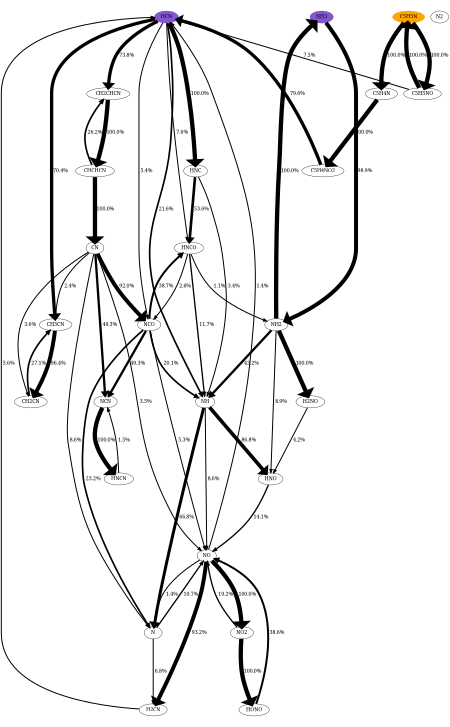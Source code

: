 digraph {
    graph [b="0,0,1558,558", rankdir=TB, center=true, splines=True, size="3,5!", dpi=400, ratio="fill"];
	NO -> N [label=" 1.4%" fontcolor=black fontname=serif fontsize=16 penwidth=3]
	NO -> NO2 [label=" 100.0%" fontcolor=black fontname=serif fontsize=16 penwidth=13]
	NO -> HCN [label=" 1.4%" fontcolor=black fontname=serif fontsize=16 penwidth=3]
	NO -> H2CN [label=" 93.2%" fontcolor=black fontname=serif fontsize=16 penwidth=12]
	HCN -> NH [label=" 21.6%" fontcolor=black fontname=serif fontsize=16 penwidth=5]
	HCN -> HNC [label=" 100.0%" fontcolor=black fontname=serif fontsize=16 penwidth=13]
	HCN -> HNCO [label=" 7.6%" fontcolor=black fontname=serif fontsize=16 penwidth=3]
	HCN -> NCO [label=" 5.4%" fontcolor=black fontname=serif fontsize=16 penwidth=3]
	HCN -> CH2CHCN [label=" 73.8%" fontcolor=black fontname=serif fontsize=16 penwidth=10]
	HCN -> CH3CN [label=" 70.4%" fontcolor=black fontname=serif fontsize=16 penwidth=10]
	N -> NO [label=" 10.7%" fontcolor=black fontname=serif fontsize=16 penwidth=4]
	N -> H2CN [label=" 6.8%" fontcolor=black fontname=serif fontsize=16 penwidth=3]
	H2CN -> HCN [label=" 5.6%" fontcolor=black fontname=serif fontsize=16 penwidth=3]
	C5H5N -> C5H4N [label=" 100.0%" fontcolor=black fontname=serif fontsize=16 penwidth=13]
	C5H5N -> C5H5NO [label=" 100.0%" fontcolor=black fontname=serif fontsize=16 penwidth=13]
	NO2 -> HONO [label=" 100.0%" fontcolor=black fontname=serif fontsize=16 penwidth=13]
	NO2 -> NO [label=" 19.2%" fontcolor=black fontname=serif fontsize=16 penwidth=4]
	NH3 -> NH2 [label=" 98.9%" fontcolor=black fontname=serif fontsize=16 penwidth=12]
	NH -> HNO [label=" 86.8%" fontcolor=black fontname=serif fontsize=16 penwidth=11]
	NH -> N [label=" 66.8%" fontcolor=black fontname=serif fontsize=16 penwidth=9]
	NH -> NO [label=" 8.6%" fontcolor=black fontname=serif fontsize=16 penwidth=3]
	HNC -> NH [label=" 3.4%" fontcolor=black fontname=serif fontsize=16 penwidth=3]
	HNC -> HNCO [label=" 53.6%" fontcolor=black fontname=serif fontsize=16 penwidth=8]
	HNCO -> NH2 [label=" 1.1%" fontcolor=black fontname=serif fontsize=16 penwidth=3]
	HNCO -> NH [label=" 11.7%" fontcolor=black fontname=serif fontsize=16 penwidth=4]
	HNCO -> NCO [label=" 2.6%" fontcolor=black fontname=serif fontsize=16 penwidth=3]
	NCO -> NH [label=" 20.1%" fontcolor=black fontname=serif fontsize=16 penwidth=5]
	NCO -> N [label=" 23.2%" fontcolor=black fontname=serif fontsize=16 penwidth=5]
	NCO -> NO [label=" 5.3%" fontcolor=black fontname=serif fontsize=16 penwidth=3]
	NCO -> HNCO [label=" 38.7%" fontcolor=black fontname=serif fontsize=16 penwidth=6]
	NCO -> NCN [label=" 49.3%" fontcolor=black fontname=serif fontsize=16 penwidth=7]
	CH2CHCN -> CHCHCN [label=" 100.0%" fontcolor=black fontname=serif fontsize=16 penwidth=13]
	CH3CN -> CH2CN [label=" 96.4%" fontcolor=black fontname=serif fontsize=16 penwidth=12]
	C5H4N -> C5H4NO2 [label=" 100.0%" fontcolor=black fontname=serif fontsize=16 penwidth=13]
	C5H5NO -> HCN [label=" 7.5%" fontcolor=black fontname=serif fontsize=16 penwidth=3]
	C5H5NO -> C5H5N [label=" 100.0%" fontcolor=black fontname=serif fontsize=16 penwidth=13]
	HONO -> NO [label=" 38.6%" fontcolor=black fontname=serif fontsize=16 penwidth=6]
	NH2 -> NH [label=" 43.2%" fontcolor=black fontname=serif fontsize=16 penwidth=7]
	NH2 -> HNO [label=" 8.9%" fontcolor=black fontname=serif fontsize=16 penwidth=3]
	NH2 -> H2NO [label=" 100.0%" fontcolor=black fontname=serif fontsize=16 penwidth=13]
	NH2 -> NH3 [label=" 100.0%" fontcolor=black fontname=serif fontsize=16 penwidth=13]
	HNO -> NO [label=" 14.1%" fontcolor=black fontname=serif fontsize=16 penwidth=4]
	NCN -> HNCN [label=" 100.0%" fontcolor=black fontname=serif fontsize=16 penwidth=13]
	CHCHCN -> CN [label=" 100.0%" fontcolor=black fontname=serif fontsize=16 penwidth=13]
	CHCHCN -> CH2CHCN [label=" 26.2%" fontcolor=black fontname=serif fontsize=16 penwidth=5]
	CH2CN -> CH3CN [label=" 27.1%" fontcolor=black fontname=serif fontsize=16 penwidth=5]
	C5H4NO2 -> HCN [label=" 79.6%" fontcolor=black fontname=serif fontsize=16 penwidth=10]
	H2NO -> HNO [label=" 4.2%" fontcolor=black fontname=serif fontsize=16 penwidth=3]
	HNCN -> NCN [label=" 1.5%" fontcolor=black fontname=serif fontsize=16 penwidth=3]
	CN -> N [label=" 8.6%" fontcolor=black fontname=serif fontsize=16 penwidth=3]
	CN -> NO [label=" 3.5%" fontcolor=black fontname=serif fontsize=16 penwidth=3]
	CN -> NCO [label=" 92.0%" fontcolor=black fontname=serif fontsize=16 penwidth=12]
	CN -> NCN [label=" 49.3%" fontcolor=black fontname=serif fontsize=16 penwidth=7]
	CN -> CH3CN [label=" 2.4%" fontcolor=black fontname=serif fontsize=16 penwidth=3]
	CN -> CH2CN [label=" 3.6%" fontcolor=black fontname=serif fontsize=16 penwidth=3]
	NO [fontname=serif fontsize=16]
	HCN [fontname=serif fontsize=16]
	N [fontname=serif fontsize=16]
	H2CN [fontname=serif fontsize=16]
	C5H5N [fontname=serif fontsize=16]
	N2 [fontname=serif fontsize=16]
	NO2 [fontname=serif fontsize=16]
	NH3 [fontname=serif fontsize=16]
	NH [fontname=serif fontsize=16]
	HNC [fontname=serif fontsize=16]
	HNCO [fontname=serif fontsize=16]
	NCO [fontname=serif fontsize=16]
	CH2CHCN [fontname=serif fontsize=16]
	CH3CN [fontname=serif fontsize=16]
	C5H4N [fontname=serif fontsize=16]
	C5H5NO [fontname=serif fontsize=16]
	HONO [fontname=serif fontsize=16]
	NH2 [fontname=serif fontsize=16]
	HNO [fontname=serif fontsize=16]
	NCN [fontname=serif fontsize=16]
	CHCHCN [fontname=serif fontsize=16]
	CH2CN [fontname=serif fontsize=16]
	C5H4NO2 [fontname=serif fontsize=16]
	H2NO [fontname=serif fontsize=16]
	HNCN [fontname=serif fontsize=16]
	CN [fontname=serif fontsize=16]
	HCN [color="#500dbab1" fillcolor="#500dbab1" style=filled]
	NH3 [color="#500dbab1" fillcolor="#500dbab1" style=filled]
	C5H5N [color=orange fillcolor=orange style=filled]

    {rank="source"; C5H5N,NH3,HCN,N2}
}